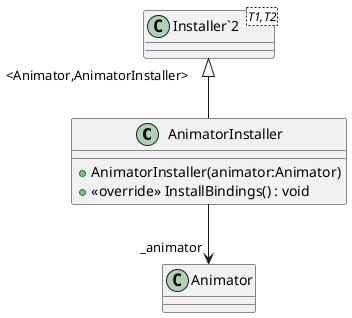 @startuml
class AnimatorInstaller {
    + AnimatorInstaller(animator:Animator)
    + <<override>> InstallBindings() : void
}
class "Installer`2"<T1,T2> {
}
"Installer`2" "<Animator,AnimatorInstaller>" <|-- AnimatorInstaller
AnimatorInstaller --> "_animator" Animator
@enduml
